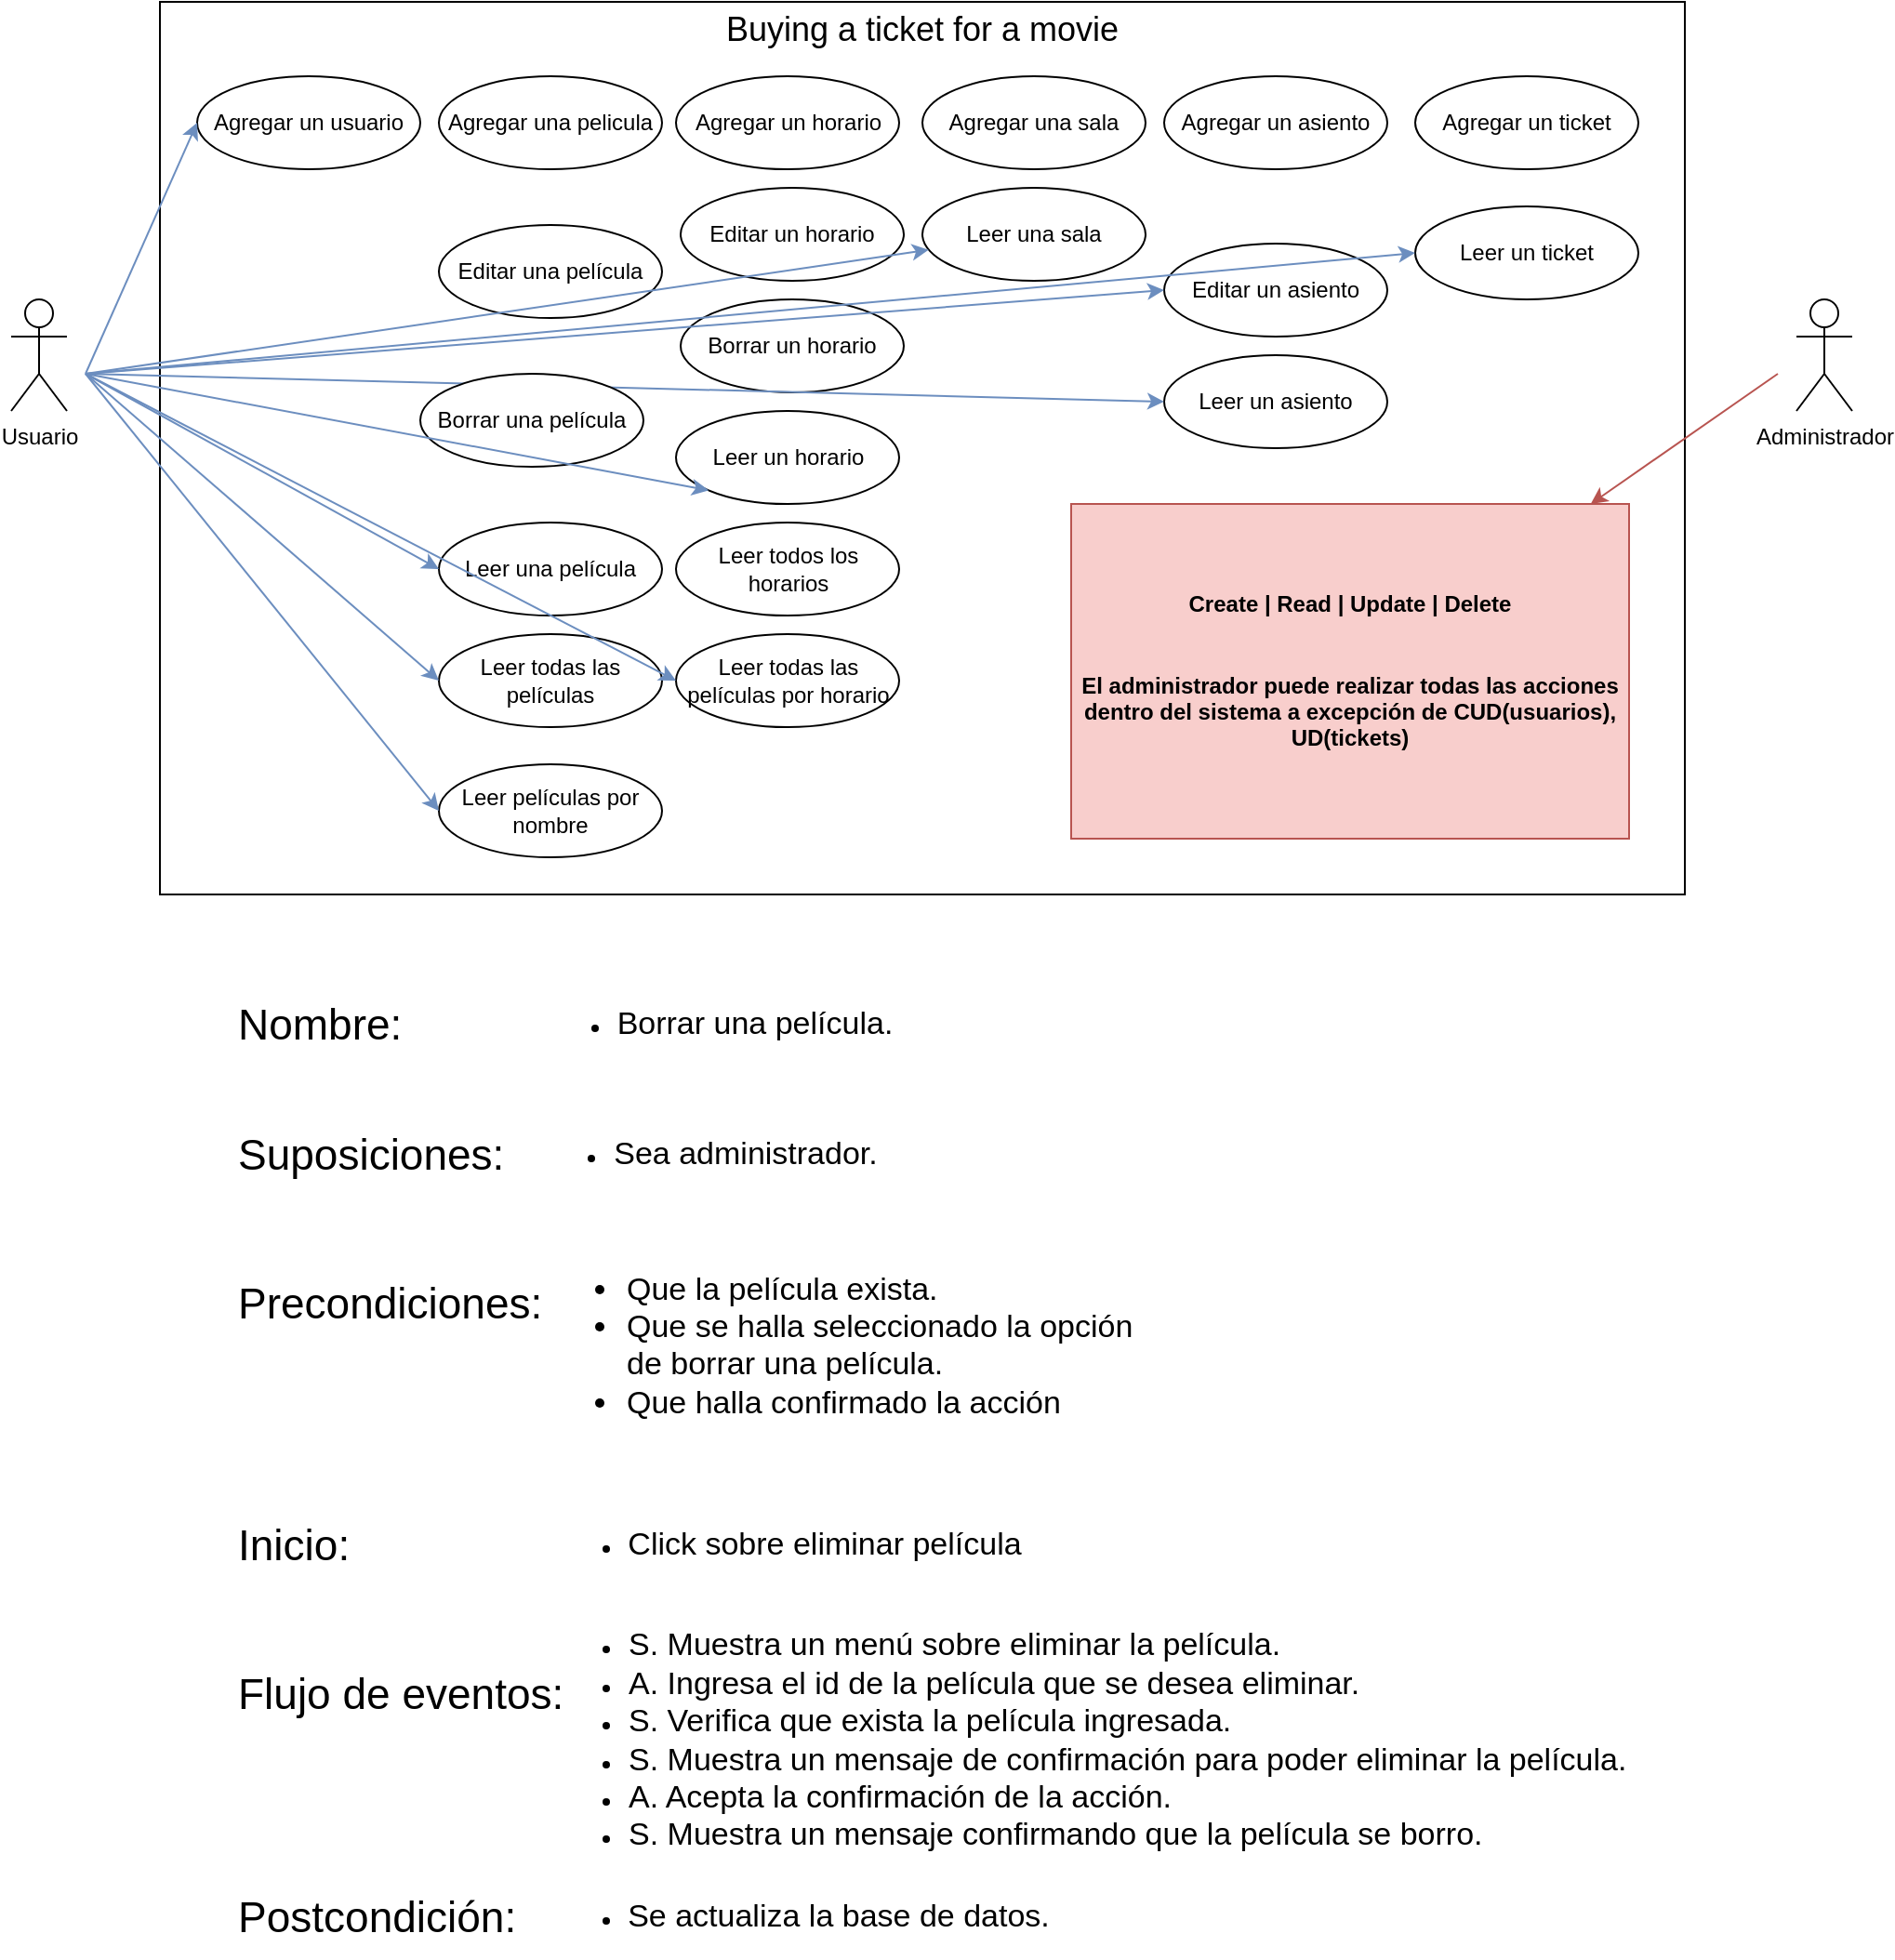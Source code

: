 <mxfile version="13.1.5" type="device"><diagram id="3JiRIC0NEF2GM_ymFaYZ" name="Page-1"><mxGraphModel dx="2048" dy="587" grid="1" gridSize="10" guides="1" tooltips="1" connect="1" arrows="1" fold="1" page="1" pageScale="1" pageWidth="827" pageHeight="1169" math="0" shadow="0"><root><mxCell id="0"/><mxCell id="1" parent="0"/><mxCell id="AsNlI9oAS_qBRKQYE9Nt-1" value="" style="rounded=0;whiteSpace=wrap;html=1;" parent="1" vertex="1"><mxGeometry y="40" width="820" height="480" as="geometry"/></mxCell><mxCell id="AsNlI9oAS_qBRKQYE9Nt-2" value="&lt;font style=&quot;font-size: 18px&quot;&gt;Buying a ticket for a movie&lt;/font&gt;" style="text;html=1;strokeColor=none;fillColor=none;align=center;verticalAlign=middle;whiteSpace=wrap;rounded=0;" parent="1" vertex="1"><mxGeometry x="230" y="40" width="360" height="30" as="geometry"/></mxCell><mxCell id="AsNlI9oAS_qBRKQYE9Nt-3" value="Agregar un usuario" style="ellipse;whiteSpace=wrap;html=1;" parent="1" vertex="1"><mxGeometry x="20" y="80" width="120" height="50" as="geometry"/></mxCell><mxCell id="AsNlI9oAS_qBRKQYE9Nt-5" value="Leer todas las películas" style="ellipse;whiteSpace=wrap;html=1;" parent="1" vertex="1"><mxGeometry x="150" y="380" width="120" height="50" as="geometry"/></mxCell><mxCell id="AsNlI9oAS_qBRKQYE9Nt-6" value="Editar un horario" style="ellipse;whiteSpace=wrap;html=1;" parent="1" vertex="1"><mxGeometry x="280" y="140" width="120" height="50" as="geometry"/></mxCell><mxCell id="AsNlI9oAS_qBRKQYE9Nt-7" value="Editar una película" style="ellipse;whiteSpace=wrap;html=1;" parent="1" vertex="1"><mxGeometry x="150" y="160" width="120" height="50" as="geometry"/></mxCell><mxCell id="AsNlI9oAS_qBRKQYE9Nt-8" value="Leer una película" style="ellipse;whiteSpace=wrap;html=1;" parent="1" vertex="1"><mxGeometry x="150" y="320" width="120" height="50" as="geometry"/></mxCell><mxCell id="AsNlI9oAS_qBRKQYE9Nt-9" value="Agregar una pelicula" style="ellipse;whiteSpace=wrap;html=1;" parent="1" vertex="1"><mxGeometry x="150" y="80" width="120" height="50" as="geometry"/></mxCell><mxCell id="AsNlI9oAS_qBRKQYE9Nt-10" value="Agregar un ticket" style="ellipse;whiteSpace=wrap;html=1;" parent="1" vertex="1"><mxGeometry x="675" y="80" width="120" height="50" as="geometry"/></mxCell><mxCell id="AsNlI9oAS_qBRKQYE9Nt-11" value="Agregar un horario" style="ellipse;whiteSpace=wrap;html=1;" parent="1" vertex="1"><mxGeometry x="277.5" y="80" width="120" height="50" as="geometry"/></mxCell><mxCell id="AsNlI9oAS_qBRKQYE9Nt-12" value="Agregar una sala" style="ellipse;whiteSpace=wrap;html=1;" parent="1" vertex="1"><mxGeometry x="410" y="80" width="120" height="50" as="geometry"/></mxCell><mxCell id="AsNlI9oAS_qBRKQYE9Nt-13" value="Agregar un asiento" style="ellipse;whiteSpace=wrap;html=1;" parent="1" vertex="1"><mxGeometry x="540" y="80" width="120" height="50" as="geometry"/></mxCell><mxCell id="AsNlI9oAS_qBRKQYE9Nt-14" value="Leer películas por nombre" style="ellipse;whiteSpace=wrap;html=1;" parent="1" vertex="1"><mxGeometry x="150" y="450" width="120" height="50" as="geometry"/></mxCell><mxCell id="AsNlI9oAS_qBRKQYE9Nt-17" value="Usuario" style="shape=umlActor;verticalLabelPosition=bottom;labelBackgroundColor=#ffffff;verticalAlign=top;html=1;outlineConnect=0;" parent="1" vertex="1"><mxGeometry x="-80" y="200" width="30" height="60" as="geometry"/></mxCell><mxCell id="AsNlI9oAS_qBRKQYE9Nt-21" value="Administrador" style="shape=umlActor;verticalLabelPosition=bottom;labelBackgroundColor=#ffffff;verticalAlign=top;html=1;outlineConnect=0;" parent="1" vertex="1"><mxGeometry x="880" y="200" width="30" height="60" as="geometry"/></mxCell><mxCell id="AsNlI9oAS_qBRKQYE9Nt-27" value="&lt;font style=&quot;font-size: 23px&quot;&gt;Nombre:&lt;/font&gt;" style="text;html=1;strokeColor=none;fillColor=none;align=left;verticalAlign=middle;whiteSpace=wrap;rounded=0;" parent="1" vertex="1"><mxGeometry x="40" y="570" width="120" height="40" as="geometry"/></mxCell><mxCell id="AsNlI9oAS_qBRKQYE9Nt-28" value="&lt;ul&gt;&lt;li&gt;&lt;font style=&quot;font-size: 17px&quot;&gt;Borrar una película.&lt;/font&gt;&lt;/li&gt;&lt;/ul&gt;" style="text;html=1;strokeColor=none;fillColor=none;align=center;verticalAlign=middle;whiteSpace=wrap;rounded=0;" parent="1" vertex="1"><mxGeometry x="200" y="580" width="200" height="20" as="geometry"/></mxCell><mxCell id="AsNlI9oAS_qBRKQYE9Nt-29" value="&lt;span style=&quot;font-size: 23px&quot;&gt;Suposiciones:&lt;/span&gt;" style="text;html=1;strokeColor=none;fillColor=none;align=left;verticalAlign=middle;whiteSpace=wrap;rounded=0;" parent="1" vertex="1"><mxGeometry x="40" y="640" width="120" height="40" as="geometry"/></mxCell><mxCell id="AsNlI9oAS_qBRKQYE9Nt-30" value="&lt;ul&gt;&lt;li&gt;&lt;font style=&quot;font-size: 17px&quot;&gt;Sea administrador.&lt;/font&gt;&lt;/li&gt;&lt;/ul&gt;" style="text;html=1;strokeColor=none;fillColor=none;align=center;verticalAlign=middle;whiteSpace=wrap;rounded=0;" parent="1" vertex="1"><mxGeometry x="200" y="650" width="190" height="20" as="geometry"/></mxCell><mxCell id="AsNlI9oAS_qBRKQYE9Nt-31" value="&lt;span style=&quot;font-size: 23px&quot;&gt;Precondiciones:&lt;/span&gt;" style="text;html=1;strokeColor=none;fillColor=none;align=left;verticalAlign=middle;whiteSpace=wrap;rounded=0;" parent="1" vertex="1"><mxGeometry x="40" y="720" width="120" height="40" as="geometry"/></mxCell><mxCell id="AsNlI9oAS_qBRKQYE9Nt-32" value="&lt;div style=&quot;text-align: left ; font-size: 17px&quot;&gt;&lt;ul&gt;&lt;li&gt;&lt;font style=&quot;font-size: 17px&quot;&gt;Que la película exista.&lt;/font&gt;&lt;/li&gt;&lt;li&gt;&lt;span&gt;&lt;font style=&quot;font-size: 17px&quot;&gt;Que se halla seleccionado la opción de borrar una película.&lt;/font&gt;&lt;/span&gt;&lt;/li&gt;&lt;li&gt;&lt;font style=&quot;font-size: 17px&quot;&gt;Que halla confirmado la acción&lt;/font&gt;&lt;/li&gt;&lt;/ul&gt;&lt;/div&gt;&lt;div style=&quot;text-align: left&quot;&gt;&lt;span&gt;&lt;br&gt;&lt;/span&gt;&lt;/div&gt;" style="text;html=1;strokeColor=none;fillColor=none;align=center;verticalAlign=middle;whiteSpace=wrap;rounded=0;" parent="1" vertex="1"><mxGeometry x="210" y="750" width="320" height="40" as="geometry"/></mxCell><mxCell id="AsNlI9oAS_qBRKQYE9Nt-35" value="&lt;span style=&quot;font-size: 23px&quot;&gt;Inicio:&lt;/span&gt;" style="text;html=1;strokeColor=none;fillColor=none;align=left;verticalAlign=middle;whiteSpace=wrap;rounded=0;" parent="1" vertex="1"><mxGeometry x="40" y="850" width="120" height="40" as="geometry"/></mxCell><mxCell id="AsNlI9oAS_qBRKQYE9Nt-37" value="&lt;ul&gt;&lt;li&gt;&lt;font style=&quot;font-size: 17px&quot;&gt;Click sobre eliminar película&lt;/font&gt;&lt;/li&gt;&lt;/ul&gt;" style="text;html=1;strokeColor=none;fillColor=none;align=center;verticalAlign=middle;whiteSpace=wrap;rounded=0;" parent="1" vertex="1"><mxGeometry x="205" y="860" width="265" height="20" as="geometry"/></mxCell><mxCell id="AsNlI9oAS_qBRKQYE9Nt-38" value="&lt;span style=&quot;font-size: 23px&quot;&gt;Flujo de eventos:&lt;/span&gt;" style="text;html=1;strokeColor=none;fillColor=none;align=left;verticalAlign=middle;whiteSpace=wrap;rounded=0;" parent="1" vertex="1"><mxGeometry x="40" y="930" width="180" height="40" as="geometry"/></mxCell><mxCell id="AsNlI9oAS_qBRKQYE9Nt-39" value="&lt;ul&gt;&lt;li&gt;&lt;span style=&quot;font-size: 17px&quot;&gt;S. Muestra un menú sobre eliminar la película.&lt;/span&gt;&lt;/li&gt;&lt;li&gt;&lt;span style=&quot;font-size: 17px&quot;&gt;A. Ingresa el id de la película que se desea eliminar.&lt;/span&gt;&lt;/li&gt;&lt;li&gt;&lt;span style=&quot;font-size: 17px&quot;&gt;S. Verifica que exista la película ingresada.&lt;/span&gt;&lt;/li&gt;&lt;li&gt;&lt;span style=&quot;font-size: 17px&quot;&gt;S. Muestra un mensaje de confirmación para poder eliminar la película.&lt;/span&gt;&lt;/li&gt;&lt;li&gt;&lt;span style=&quot;font-size: 17px&quot;&gt;A. Acepta la confirmación de la acción.&lt;/span&gt;&lt;/li&gt;&lt;li&gt;&lt;span style=&quot;font-size: 17px&quot;&gt;S. Muestra un mensaje confirmando que la película se borro.&lt;/span&gt;&lt;/li&gt;&lt;/ul&gt;" style="text;html=1;strokeColor=none;fillColor=none;align=left;verticalAlign=middle;whiteSpace=wrap;rounded=0;" parent="1" vertex="1"><mxGeometry x="210" y="890" width="585" height="170" as="geometry"/></mxCell><mxCell id="AsNlI9oAS_qBRKQYE9Nt-48" value="&lt;span style=&quot;font-size: 23px&quot;&gt;Postcondición:&lt;/span&gt;" style="text;html=1;strokeColor=none;fillColor=none;align=left;verticalAlign=middle;whiteSpace=wrap;rounded=0;" parent="1" vertex="1"><mxGeometry x="40" y="1050" width="180" height="40" as="geometry"/></mxCell><mxCell id="AsNlI9oAS_qBRKQYE9Nt-49" value="&lt;ul&gt;&lt;li&gt;&lt;font style=&quot;font-size: 17px&quot;&gt;Se actualiza la base de datos.&lt;/font&gt;&lt;/li&gt;&lt;/ul&gt;" style="text;html=1;strokeColor=none;fillColor=none;align=center;verticalAlign=middle;whiteSpace=wrap;rounded=0;" parent="1" vertex="1"><mxGeometry x="210" y="1060" width="270" height="20" as="geometry"/></mxCell><mxCell id="AsNlI9oAS_qBRKQYE9Nt-56" value="&lt;span&gt;Borrar un horario&lt;/span&gt;" style="ellipse;whiteSpace=wrap;html=1;" parent="1" vertex="1"><mxGeometry x="280" y="200" width="120" height="50" as="geometry"/></mxCell><mxCell id="AsNlI9oAS_qBRKQYE9Nt-57" value="&lt;span&gt;Leer un horario&lt;/span&gt;" style="ellipse;whiteSpace=wrap;html=1;" parent="1" vertex="1"><mxGeometry x="277.5" y="260" width="120" height="50" as="geometry"/></mxCell><mxCell id="AsNlI9oAS_qBRKQYE9Nt-58" value="&lt;span&gt;Leer todos los horarios&lt;/span&gt;" style="ellipse;whiteSpace=wrap;html=1;" parent="1" vertex="1"><mxGeometry x="277.5" y="320" width="120" height="50" as="geometry"/></mxCell><mxCell id="AsNlI9oAS_qBRKQYE9Nt-59" value="&lt;span&gt;Leer todas las películas por horario&lt;/span&gt;" style="ellipse;whiteSpace=wrap;html=1;" parent="1" vertex="1"><mxGeometry x="277.5" y="380" width="120" height="50" as="geometry"/></mxCell><mxCell id="AsNlI9oAS_qBRKQYE9Nt-60" value="Leer una sala" style="ellipse;whiteSpace=wrap;html=1;" parent="1" vertex="1"><mxGeometry x="410" y="140" width="120" height="50" as="geometry"/></mxCell><mxCell id="AsNlI9oAS_qBRKQYE9Nt-62" value="Leer un asiento" style="ellipse;whiteSpace=wrap;html=1;" parent="1" vertex="1"><mxGeometry x="540" y="230" width="120" height="50" as="geometry"/></mxCell><mxCell id="AsNlI9oAS_qBRKQYE9Nt-63" value="Leer un ticket" style="ellipse;whiteSpace=wrap;html=1;" parent="1" vertex="1"><mxGeometry x="675" y="150" width="120" height="50" as="geometry"/></mxCell><mxCell id="AsNlI9oAS_qBRKQYE9Nt-64" value="" style="endArrow=classic;html=1;entryX=0;entryY=0.5;entryDx=0;entryDy=0;fillColor=#dae8fc;strokeColor=#6c8ebf;" parent="1" target="AsNlI9oAS_qBRKQYE9Nt-3" edge="1"><mxGeometry width="50" height="50" relative="1" as="geometry"><mxPoint x="-40" y="240" as="sourcePoint"/><mxPoint x="10" y="220" as="targetPoint"/></mxGeometry></mxCell><mxCell id="AsNlI9oAS_qBRKQYE9Nt-65" value="" style="endArrow=classic;html=1;entryX=0;entryY=0.5;entryDx=0;entryDy=0;fillColor=#dae8fc;strokeColor=#6c8ebf;" parent="1" target="AsNlI9oAS_qBRKQYE9Nt-8" edge="1"><mxGeometry width="50" height="50" relative="1" as="geometry"><mxPoint x="-40" y="240" as="sourcePoint"/><mxPoint x="-10" y="360" as="targetPoint"/></mxGeometry></mxCell><mxCell id="AsNlI9oAS_qBRKQYE9Nt-66" value="" style="endArrow=classic;html=1;entryX=0;entryY=0.5;entryDx=0;entryDy=0;fillColor=#dae8fc;strokeColor=#6c8ebf;" parent="1" target="AsNlI9oAS_qBRKQYE9Nt-5" edge="1"><mxGeometry width="50" height="50" relative="1" as="geometry"><mxPoint x="-40" y="240" as="sourcePoint"/><mxPoint x="160" y="295" as="targetPoint"/></mxGeometry></mxCell><mxCell id="AsNlI9oAS_qBRKQYE9Nt-67" value="" style="endArrow=classic;html=1;entryX=0;entryY=0.5;entryDx=0;entryDy=0;fillColor=#dae8fc;strokeColor=#6c8ebf;" parent="1" target="AsNlI9oAS_qBRKQYE9Nt-14" edge="1"><mxGeometry width="50" height="50" relative="1" as="geometry"><mxPoint x="-40" y="240" as="sourcePoint"/><mxPoint x="-10" y="330" as="targetPoint"/></mxGeometry></mxCell><mxCell id="AsNlI9oAS_qBRKQYE9Nt-69" value="" style="endArrow=classic;html=1;entryX=0;entryY=0.5;entryDx=0;entryDy=0;fillColor=#dae8fc;strokeColor=#6c8ebf;" parent="1" target="AsNlI9oAS_qBRKQYE9Nt-59" edge="1"><mxGeometry width="50" height="50" relative="1" as="geometry"><mxPoint x="-40" y="240" as="sourcePoint"/><mxPoint x="-20" y="350" as="targetPoint"/></mxGeometry></mxCell><mxCell id="AsNlI9oAS_qBRKQYE9Nt-71" value="" style="endArrow=classic;html=1;fillColor=#dae8fc;strokeColor=#6c8ebf;" parent="1" target="AsNlI9oAS_qBRKQYE9Nt-60" edge="1"><mxGeometry width="50" height="50" relative="1" as="geometry"><mxPoint x="-40" y="240" as="sourcePoint"/><mxPoint x="-10" y="350" as="targetPoint"/></mxGeometry></mxCell><mxCell id="AsNlI9oAS_qBRKQYE9Nt-75" value="" style="endArrow=classic;html=1;entryX=0;entryY=0.5;entryDx=0;entryDy=0;fillColor=#dae8fc;strokeColor=#6c8ebf;" parent="1" target="AsNlI9oAS_qBRKQYE9Nt-62" edge="1"><mxGeometry width="50" height="50" relative="1" as="geometry"><mxPoint x="-40" y="240" as="sourcePoint"/><mxPoint y="360" as="targetPoint"/></mxGeometry></mxCell><mxCell id="AsNlI9oAS_qBRKQYE9Nt-4" value="&lt;span&gt;Borrar una película&lt;/span&gt;" style="ellipse;whiteSpace=wrap;html=1;" parent="1" vertex="1"><mxGeometry x="140" y="240" width="120" height="50" as="geometry"/></mxCell><mxCell id="AsNlI9oAS_qBRKQYE9Nt-61" value="Editar un asiento" style="ellipse;whiteSpace=wrap;html=1;" parent="1" vertex="1"><mxGeometry x="540" y="170" width="120" height="50" as="geometry"/></mxCell><mxCell id="AsNlI9oAS_qBRKQYE9Nt-83" value="" style="endArrow=classic;html=1;entryX=0;entryY=0.5;entryDx=0;entryDy=0;fillColor=#dae8fc;strokeColor=#6c8ebf;" parent="1" target="AsNlI9oAS_qBRKQYE9Nt-61" edge="1"><mxGeometry width="50" height="50" relative="1" as="geometry"><mxPoint x="-40" y="240" as="sourcePoint"/><mxPoint x="675" y="165" as="targetPoint"/></mxGeometry></mxCell><mxCell id="AsNlI9oAS_qBRKQYE9Nt-84" value="" style="endArrow=classic;html=1;entryX=0;entryY=0.5;entryDx=0;entryDy=0;fillColor=#dae8fc;strokeColor=#6c8ebf;" parent="1" target="AsNlI9oAS_qBRKQYE9Nt-63" edge="1"><mxGeometry width="50" height="50" relative="1" as="geometry"><mxPoint x="-40" y="240" as="sourcePoint"/><mxPoint x="-20" y="340" as="targetPoint"/></mxGeometry></mxCell><mxCell id="AsNlI9oAS_qBRKQYE9Nt-85" value="&lt;b&gt;Create | Read | Update | Delete&lt;br&gt;&lt;br&gt;&lt;br&gt;El administrador puede realizar todas las acciones dentro del sistema a excepción de CUD(usuarios), UD(tickets)&lt;/b&gt;" style="text;html=1;strokeColor=#b85450;fillColor=#f8cecc;align=center;verticalAlign=middle;whiteSpace=wrap;rounded=0;" parent="1" vertex="1"><mxGeometry x="490" y="310" width="300" height="180" as="geometry"/></mxCell><mxCell id="AsNlI9oAS_qBRKQYE9Nt-86" value="" style="endArrow=classic;html=1;fillColor=#f8cecc;strokeColor=#b85450;" parent="1" target="AsNlI9oAS_qBRKQYE9Nt-85" edge="1"><mxGeometry width="50" height="50" relative="1" as="geometry"><mxPoint x="870" y="240" as="sourcePoint"/><mxPoint x="870" y="410" as="targetPoint"/></mxGeometry></mxCell><mxCell id="JeuRhjAZHsDt1gZ6uTta-2" value="" style="endArrow=classic;html=1;entryX=0;entryY=1;entryDx=0;entryDy=0;fillColor=#dae8fc;strokeColor=#6c8ebf;" edge="1" parent="1" target="AsNlI9oAS_qBRKQYE9Nt-57"><mxGeometry width="50" height="50" relative="1" as="geometry"><mxPoint x="-40" y="240" as="sourcePoint"/><mxPoint x="-150" y="470" as="targetPoint"/></mxGeometry></mxCell></root></mxGraphModel></diagram></mxfile>